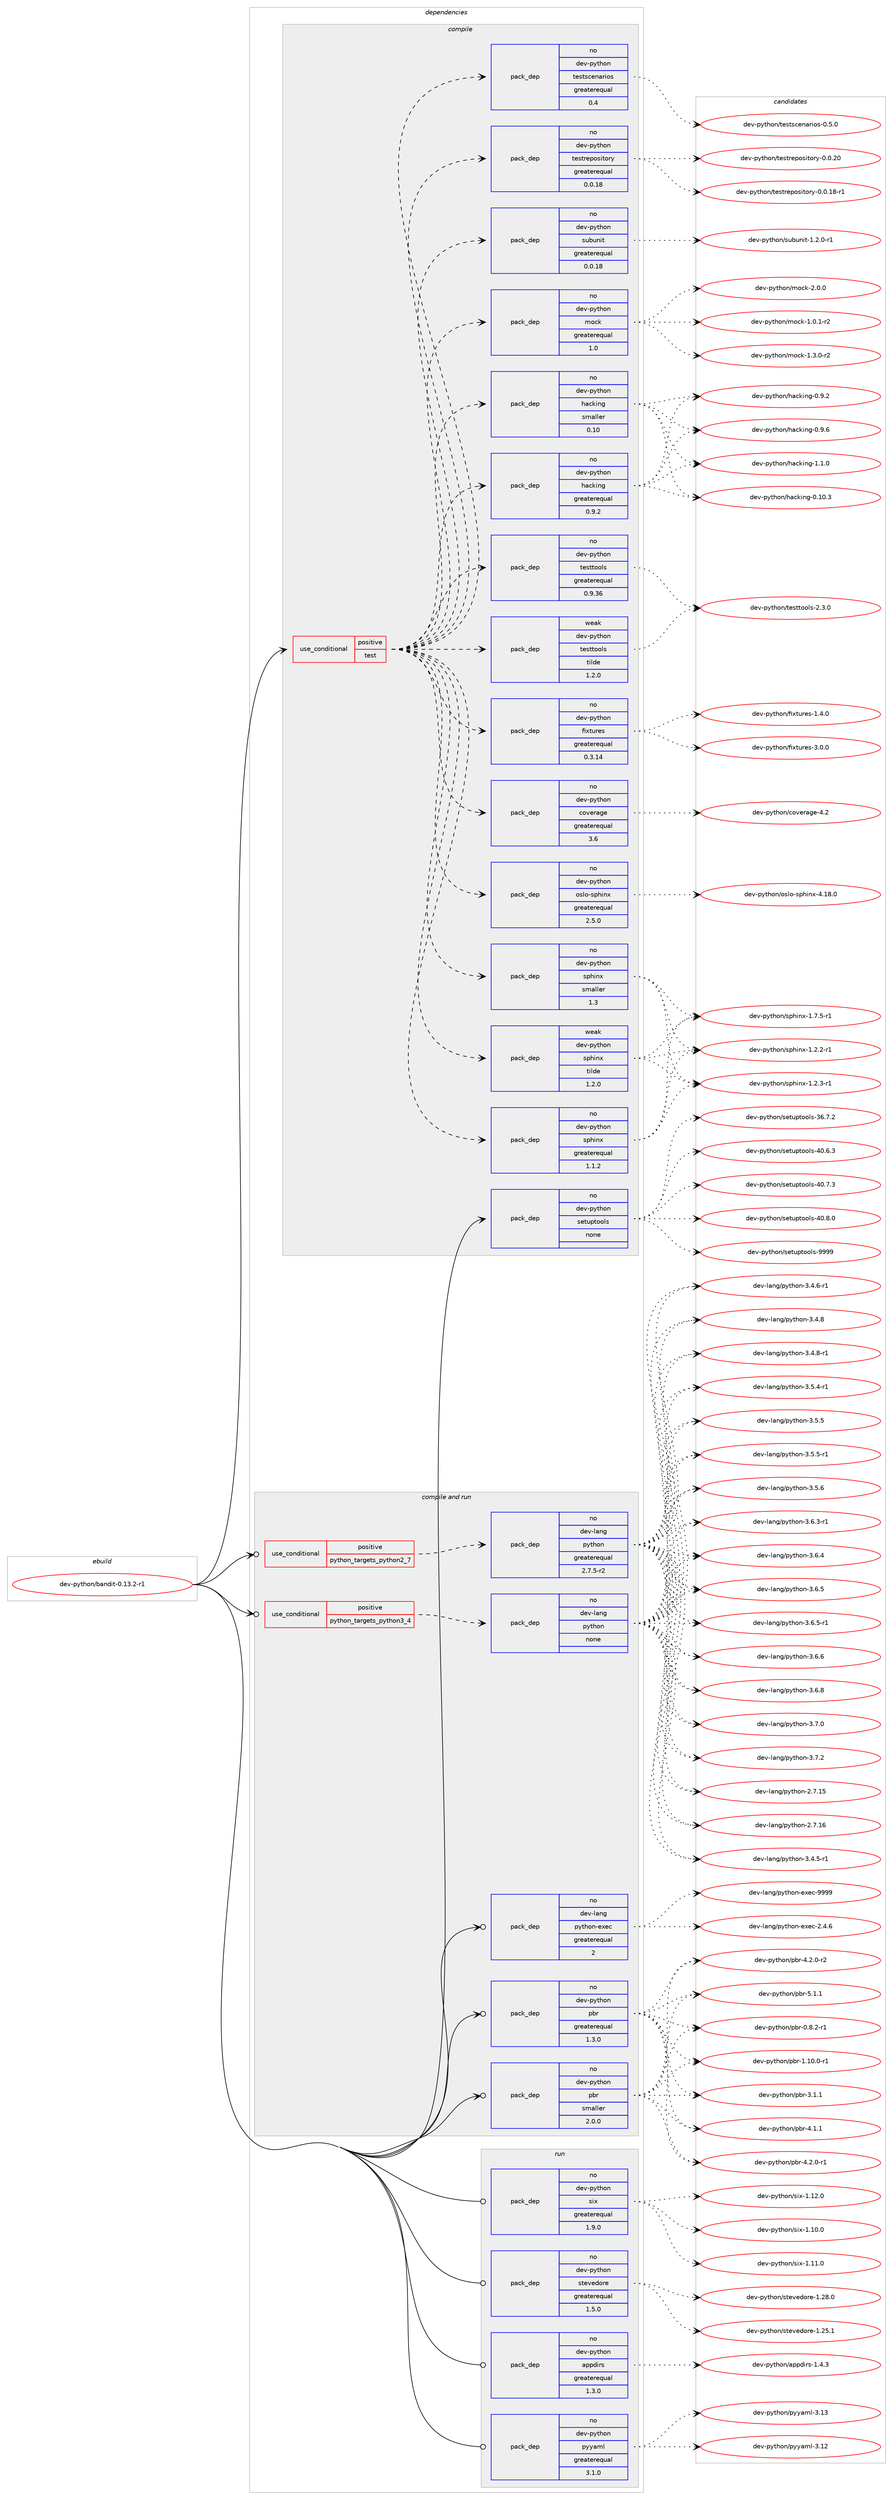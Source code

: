 digraph prolog {

# *************
# Graph options
# *************

newrank=true;
concentrate=true;
compound=true;
graph [rankdir=LR,fontname=Helvetica,fontsize=10,ranksep=1.5];#, ranksep=2.5, nodesep=0.2];
edge  [arrowhead=vee];
node  [fontname=Helvetica,fontsize=10];

# **********
# The ebuild
# **********

subgraph cluster_leftcol {
color=gray;
rank=same;
label=<<i>ebuild</i>>;
id [label="dev-python/bandit-0.13.2-r1", color=red, width=4, href="../dev-python/bandit-0.13.2-r1.svg"];
}

# ****************
# The dependencies
# ****************

subgraph cluster_midcol {
color=gray;
label=<<i>dependencies</i>>;
subgraph cluster_compile {
fillcolor="#eeeeee";
style=filled;
label=<<i>compile</i>>;
subgraph cond371463 {
dependency1400402 [label=<<TABLE BORDER="0" CELLBORDER="1" CELLSPACING="0" CELLPADDING="4"><TR><TD ROWSPAN="3" CELLPADDING="10">use_conditional</TD></TR><TR><TD>positive</TD></TR><TR><TD>test</TD></TR></TABLE>>, shape=none, color=red];
subgraph pack1005712 {
dependency1400403 [label=<<TABLE BORDER="0" CELLBORDER="1" CELLSPACING="0" CELLPADDING="4" WIDTH="220"><TR><TD ROWSPAN="6" CELLPADDING="30">pack_dep</TD></TR><TR><TD WIDTH="110">no</TD></TR><TR><TD>dev-python</TD></TR><TR><TD>coverage</TD></TR><TR><TD>greaterequal</TD></TR><TR><TD>3.6</TD></TR></TABLE>>, shape=none, color=blue];
}
dependency1400402:e -> dependency1400403:w [weight=20,style="dashed",arrowhead="vee"];
subgraph pack1005713 {
dependency1400404 [label=<<TABLE BORDER="0" CELLBORDER="1" CELLSPACING="0" CELLPADDING="4" WIDTH="220"><TR><TD ROWSPAN="6" CELLPADDING="30">pack_dep</TD></TR><TR><TD WIDTH="110">no</TD></TR><TR><TD>dev-python</TD></TR><TR><TD>fixtures</TD></TR><TR><TD>greaterequal</TD></TR><TR><TD>0.3.14</TD></TR></TABLE>>, shape=none, color=blue];
}
dependency1400402:e -> dependency1400404:w [weight=20,style="dashed",arrowhead="vee"];
subgraph pack1005714 {
dependency1400405 [label=<<TABLE BORDER="0" CELLBORDER="1" CELLSPACING="0" CELLPADDING="4" WIDTH="220"><TR><TD ROWSPAN="6" CELLPADDING="30">pack_dep</TD></TR><TR><TD WIDTH="110">no</TD></TR><TR><TD>dev-python</TD></TR><TR><TD>hacking</TD></TR><TR><TD>greaterequal</TD></TR><TR><TD>0.9.2</TD></TR></TABLE>>, shape=none, color=blue];
}
dependency1400402:e -> dependency1400405:w [weight=20,style="dashed",arrowhead="vee"];
subgraph pack1005715 {
dependency1400406 [label=<<TABLE BORDER="0" CELLBORDER="1" CELLSPACING="0" CELLPADDING="4" WIDTH="220"><TR><TD ROWSPAN="6" CELLPADDING="30">pack_dep</TD></TR><TR><TD WIDTH="110">no</TD></TR><TR><TD>dev-python</TD></TR><TR><TD>hacking</TD></TR><TR><TD>smaller</TD></TR><TR><TD>0.10</TD></TR></TABLE>>, shape=none, color=blue];
}
dependency1400402:e -> dependency1400406:w [weight=20,style="dashed",arrowhead="vee"];
subgraph pack1005716 {
dependency1400407 [label=<<TABLE BORDER="0" CELLBORDER="1" CELLSPACING="0" CELLPADDING="4" WIDTH="220"><TR><TD ROWSPAN="6" CELLPADDING="30">pack_dep</TD></TR><TR><TD WIDTH="110">no</TD></TR><TR><TD>dev-python</TD></TR><TR><TD>mock</TD></TR><TR><TD>greaterequal</TD></TR><TR><TD>1.0</TD></TR></TABLE>>, shape=none, color=blue];
}
dependency1400402:e -> dependency1400407:w [weight=20,style="dashed",arrowhead="vee"];
subgraph pack1005717 {
dependency1400408 [label=<<TABLE BORDER="0" CELLBORDER="1" CELLSPACING="0" CELLPADDING="4" WIDTH="220"><TR><TD ROWSPAN="6" CELLPADDING="30">pack_dep</TD></TR><TR><TD WIDTH="110">no</TD></TR><TR><TD>dev-python</TD></TR><TR><TD>subunit</TD></TR><TR><TD>greaterequal</TD></TR><TR><TD>0.0.18</TD></TR></TABLE>>, shape=none, color=blue];
}
dependency1400402:e -> dependency1400408:w [weight=20,style="dashed",arrowhead="vee"];
subgraph pack1005718 {
dependency1400409 [label=<<TABLE BORDER="0" CELLBORDER="1" CELLSPACING="0" CELLPADDING="4" WIDTH="220"><TR><TD ROWSPAN="6" CELLPADDING="30">pack_dep</TD></TR><TR><TD WIDTH="110">no</TD></TR><TR><TD>dev-python</TD></TR><TR><TD>testrepository</TD></TR><TR><TD>greaterequal</TD></TR><TR><TD>0.0.18</TD></TR></TABLE>>, shape=none, color=blue];
}
dependency1400402:e -> dependency1400409:w [weight=20,style="dashed",arrowhead="vee"];
subgraph pack1005719 {
dependency1400410 [label=<<TABLE BORDER="0" CELLBORDER="1" CELLSPACING="0" CELLPADDING="4" WIDTH="220"><TR><TD ROWSPAN="6" CELLPADDING="30">pack_dep</TD></TR><TR><TD WIDTH="110">no</TD></TR><TR><TD>dev-python</TD></TR><TR><TD>testscenarios</TD></TR><TR><TD>greaterequal</TD></TR><TR><TD>0.4</TD></TR></TABLE>>, shape=none, color=blue];
}
dependency1400402:e -> dependency1400410:w [weight=20,style="dashed",arrowhead="vee"];
subgraph pack1005720 {
dependency1400411 [label=<<TABLE BORDER="0" CELLBORDER="1" CELLSPACING="0" CELLPADDING="4" WIDTH="220"><TR><TD ROWSPAN="6" CELLPADDING="30">pack_dep</TD></TR><TR><TD WIDTH="110">no</TD></TR><TR><TD>dev-python</TD></TR><TR><TD>testtools</TD></TR><TR><TD>greaterequal</TD></TR><TR><TD>0.9.36</TD></TR></TABLE>>, shape=none, color=blue];
}
dependency1400402:e -> dependency1400411:w [weight=20,style="dashed",arrowhead="vee"];
subgraph pack1005721 {
dependency1400412 [label=<<TABLE BORDER="0" CELLBORDER="1" CELLSPACING="0" CELLPADDING="4" WIDTH="220"><TR><TD ROWSPAN="6" CELLPADDING="30">pack_dep</TD></TR><TR><TD WIDTH="110">weak</TD></TR><TR><TD>dev-python</TD></TR><TR><TD>testtools</TD></TR><TR><TD>tilde</TD></TR><TR><TD>1.2.0</TD></TR></TABLE>>, shape=none, color=blue];
}
dependency1400402:e -> dependency1400412:w [weight=20,style="dashed",arrowhead="vee"];
subgraph pack1005722 {
dependency1400413 [label=<<TABLE BORDER="0" CELLBORDER="1" CELLSPACING="0" CELLPADDING="4" WIDTH="220"><TR><TD ROWSPAN="6" CELLPADDING="30">pack_dep</TD></TR><TR><TD WIDTH="110">no</TD></TR><TR><TD>dev-python</TD></TR><TR><TD>sphinx</TD></TR><TR><TD>greaterequal</TD></TR><TR><TD>1.1.2</TD></TR></TABLE>>, shape=none, color=blue];
}
dependency1400402:e -> dependency1400413:w [weight=20,style="dashed",arrowhead="vee"];
subgraph pack1005723 {
dependency1400414 [label=<<TABLE BORDER="0" CELLBORDER="1" CELLSPACING="0" CELLPADDING="4" WIDTH="220"><TR><TD ROWSPAN="6" CELLPADDING="30">pack_dep</TD></TR><TR><TD WIDTH="110">weak</TD></TR><TR><TD>dev-python</TD></TR><TR><TD>sphinx</TD></TR><TR><TD>tilde</TD></TR><TR><TD>1.2.0</TD></TR></TABLE>>, shape=none, color=blue];
}
dependency1400402:e -> dependency1400414:w [weight=20,style="dashed",arrowhead="vee"];
subgraph pack1005724 {
dependency1400415 [label=<<TABLE BORDER="0" CELLBORDER="1" CELLSPACING="0" CELLPADDING="4" WIDTH="220"><TR><TD ROWSPAN="6" CELLPADDING="30">pack_dep</TD></TR><TR><TD WIDTH="110">no</TD></TR><TR><TD>dev-python</TD></TR><TR><TD>sphinx</TD></TR><TR><TD>smaller</TD></TR><TR><TD>1.3</TD></TR></TABLE>>, shape=none, color=blue];
}
dependency1400402:e -> dependency1400415:w [weight=20,style="dashed",arrowhead="vee"];
subgraph pack1005725 {
dependency1400416 [label=<<TABLE BORDER="0" CELLBORDER="1" CELLSPACING="0" CELLPADDING="4" WIDTH="220"><TR><TD ROWSPAN="6" CELLPADDING="30">pack_dep</TD></TR><TR><TD WIDTH="110">no</TD></TR><TR><TD>dev-python</TD></TR><TR><TD>oslo-sphinx</TD></TR><TR><TD>greaterequal</TD></TR><TR><TD>2.5.0</TD></TR></TABLE>>, shape=none, color=blue];
}
dependency1400402:e -> dependency1400416:w [weight=20,style="dashed",arrowhead="vee"];
}
id:e -> dependency1400402:w [weight=20,style="solid",arrowhead="vee"];
subgraph pack1005726 {
dependency1400417 [label=<<TABLE BORDER="0" CELLBORDER="1" CELLSPACING="0" CELLPADDING="4" WIDTH="220"><TR><TD ROWSPAN="6" CELLPADDING="30">pack_dep</TD></TR><TR><TD WIDTH="110">no</TD></TR><TR><TD>dev-python</TD></TR><TR><TD>setuptools</TD></TR><TR><TD>none</TD></TR><TR><TD></TD></TR></TABLE>>, shape=none, color=blue];
}
id:e -> dependency1400417:w [weight=20,style="solid",arrowhead="vee"];
}
subgraph cluster_compileandrun {
fillcolor="#eeeeee";
style=filled;
label=<<i>compile and run</i>>;
subgraph cond371464 {
dependency1400418 [label=<<TABLE BORDER="0" CELLBORDER="1" CELLSPACING="0" CELLPADDING="4"><TR><TD ROWSPAN="3" CELLPADDING="10">use_conditional</TD></TR><TR><TD>positive</TD></TR><TR><TD>python_targets_python2_7</TD></TR></TABLE>>, shape=none, color=red];
subgraph pack1005727 {
dependency1400419 [label=<<TABLE BORDER="0" CELLBORDER="1" CELLSPACING="0" CELLPADDING="4" WIDTH="220"><TR><TD ROWSPAN="6" CELLPADDING="30">pack_dep</TD></TR><TR><TD WIDTH="110">no</TD></TR><TR><TD>dev-lang</TD></TR><TR><TD>python</TD></TR><TR><TD>greaterequal</TD></TR><TR><TD>2.7.5-r2</TD></TR></TABLE>>, shape=none, color=blue];
}
dependency1400418:e -> dependency1400419:w [weight=20,style="dashed",arrowhead="vee"];
}
id:e -> dependency1400418:w [weight=20,style="solid",arrowhead="odotvee"];
subgraph cond371465 {
dependency1400420 [label=<<TABLE BORDER="0" CELLBORDER="1" CELLSPACING="0" CELLPADDING="4"><TR><TD ROWSPAN="3" CELLPADDING="10">use_conditional</TD></TR><TR><TD>positive</TD></TR><TR><TD>python_targets_python3_4</TD></TR></TABLE>>, shape=none, color=red];
subgraph pack1005728 {
dependency1400421 [label=<<TABLE BORDER="0" CELLBORDER="1" CELLSPACING="0" CELLPADDING="4" WIDTH="220"><TR><TD ROWSPAN="6" CELLPADDING="30">pack_dep</TD></TR><TR><TD WIDTH="110">no</TD></TR><TR><TD>dev-lang</TD></TR><TR><TD>python</TD></TR><TR><TD>none</TD></TR><TR><TD></TD></TR></TABLE>>, shape=none, color=blue];
}
dependency1400420:e -> dependency1400421:w [weight=20,style="dashed",arrowhead="vee"];
}
id:e -> dependency1400420:w [weight=20,style="solid",arrowhead="odotvee"];
subgraph pack1005729 {
dependency1400422 [label=<<TABLE BORDER="0" CELLBORDER="1" CELLSPACING="0" CELLPADDING="4" WIDTH="220"><TR><TD ROWSPAN="6" CELLPADDING="30">pack_dep</TD></TR><TR><TD WIDTH="110">no</TD></TR><TR><TD>dev-lang</TD></TR><TR><TD>python-exec</TD></TR><TR><TD>greaterequal</TD></TR><TR><TD>2</TD></TR></TABLE>>, shape=none, color=blue];
}
id:e -> dependency1400422:w [weight=20,style="solid",arrowhead="odotvee"];
subgraph pack1005730 {
dependency1400423 [label=<<TABLE BORDER="0" CELLBORDER="1" CELLSPACING="0" CELLPADDING="4" WIDTH="220"><TR><TD ROWSPAN="6" CELLPADDING="30">pack_dep</TD></TR><TR><TD WIDTH="110">no</TD></TR><TR><TD>dev-python</TD></TR><TR><TD>pbr</TD></TR><TR><TD>greaterequal</TD></TR><TR><TD>1.3.0</TD></TR></TABLE>>, shape=none, color=blue];
}
id:e -> dependency1400423:w [weight=20,style="solid",arrowhead="odotvee"];
subgraph pack1005731 {
dependency1400424 [label=<<TABLE BORDER="0" CELLBORDER="1" CELLSPACING="0" CELLPADDING="4" WIDTH="220"><TR><TD ROWSPAN="6" CELLPADDING="30">pack_dep</TD></TR><TR><TD WIDTH="110">no</TD></TR><TR><TD>dev-python</TD></TR><TR><TD>pbr</TD></TR><TR><TD>smaller</TD></TR><TR><TD>2.0.0</TD></TR></TABLE>>, shape=none, color=blue];
}
id:e -> dependency1400424:w [weight=20,style="solid",arrowhead="odotvee"];
}
subgraph cluster_run {
fillcolor="#eeeeee";
style=filled;
label=<<i>run</i>>;
subgraph pack1005732 {
dependency1400425 [label=<<TABLE BORDER="0" CELLBORDER="1" CELLSPACING="0" CELLPADDING="4" WIDTH="220"><TR><TD ROWSPAN="6" CELLPADDING="30">pack_dep</TD></TR><TR><TD WIDTH="110">no</TD></TR><TR><TD>dev-python</TD></TR><TR><TD>appdirs</TD></TR><TR><TD>greaterequal</TD></TR><TR><TD>1.3.0</TD></TR></TABLE>>, shape=none, color=blue];
}
id:e -> dependency1400425:w [weight=20,style="solid",arrowhead="odot"];
subgraph pack1005733 {
dependency1400426 [label=<<TABLE BORDER="0" CELLBORDER="1" CELLSPACING="0" CELLPADDING="4" WIDTH="220"><TR><TD ROWSPAN="6" CELLPADDING="30">pack_dep</TD></TR><TR><TD WIDTH="110">no</TD></TR><TR><TD>dev-python</TD></TR><TR><TD>pyyaml</TD></TR><TR><TD>greaterequal</TD></TR><TR><TD>3.1.0</TD></TR></TABLE>>, shape=none, color=blue];
}
id:e -> dependency1400426:w [weight=20,style="solid",arrowhead="odot"];
subgraph pack1005734 {
dependency1400427 [label=<<TABLE BORDER="0" CELLBORDER="1" CELLSPACING="0" CELLPADDING="4" WIDTH="220"><TR><TD ROWSPAN="6" CELLPADDING="30">pack_dep</TD></TR><TR><TD WIDTH="110">no</TD></TR><TR><TD>dev-python</TD></TR><TR><TD>six</TD></TR><TR><TD>greaterequal</TD></TR><TR><TD>1.9.0</TD></TR></TABLE>>, shape=none, color=blue];
}
id:e -> dependency1400427:w [weight=20,style="solid",arrowhead="odot"];
subgraph pack1005735 {
dependency1400428 [label=<<TABLE BORDER="0" CELLBORDER="1" CELLSPACING="0" CELLPADDING="4" WIDTH="220"><TR><TD ROWSPAN="6" CELLPADDING="30">pack_dep</TD></TR><TR><TD WIDTH="110">no</TD></TR><TR><TD>dev-python</TD></TR><TR><TD>stevedore</TD></TR><TR><TD>greaterequal</TD></TR><TR><TD>1.5.0</TD></TR></TABLE>>, shape=none, color=blue];
}
id:e -> dependency1400428:w [weight=20,style="solid",arrowhead="odot"];
}
}

# **************
# The candidates
# **************

subgraph cluster_choices {
rank=same;
color=gray;
label=<<i>candidates</i>>;

subgraph choice1005712 {
color=black;
nodesep=1;
choice1001011184511212111610411111047991111181011149710310145524650 [label="dev-python/coverage-4.2", color=red, width=4,href="../dev-python/coverage-4.2.svg"];
dependency1400403:e -> choice1001011184511212111610411111047991111181011149710310145524650:w [style=dotted,weight="100"];
}
subgraph choice1005713 {
color=black;
nodesep=1;
choice1001011184511212111610411111047102105120116117114101115454946524648 [label="dev-python/fixtures-1.4.0", color=red, width=4,href="../dev-python/fixtures-1.4.0.svg"];
choice1001011184511212111610411111047102105120116117114101115455146484648 [label="dev-python/fixtures-3.0.0", color=red, width=4,href="../dev-python/fixtures-3.0.0.svg"];
dependency1400404:e -> choice1001011184511212111610411111047102105120116117114101115454946524648:w [style=dotted,weight="100"];
dependency1400404:e -> choice1001011184511212111610411111047102105120116117114101115455146484648:w [style=dotted,weight="100"];
}
subgraph choice1005714 {
color=black;
nodesep=1;
choice1001011184511212111610411111047104979910710511010345484649484651 [label="dev-python/hacking-0.10.3", color=red, width=4,href="../dev-python/hacking-0.10.3.svg"];
choice10010111845112121116104111110471049799107105110103454846574650 [label="dev-python/hacking-0.9.2", color=red, width=4,href="../dev-python/hacking-0.9.2.svg"];
choice10010111845112121116104111110471049799107105110103454846574654 [label="dev-python/hacking-0.9.6", color=red, width=4,href="../dev-python/hacking-0.9.6.svg"];
choice10010111845112121116104111110471049799107105110103454946494648 [label="dev-python/hacking-1.1.0", color=red, width=4,href="../dev-python/hacking-1.1.0.svg"];
dependency1400405:e -> choice1001011184511212111610411111047104979910710511010345484649484651:w [style=dotted,weight="100"];
dependency1400405:e -> choice10010111845112121116104111110471049799107105110103454846574650:w [style=dotted,weight="100"];
dependency1400405:e -> choice10010111845112121116104111110471049799107105110103454846574654:w [style=dotted,weight="100"];
dependency1400405:e -> choice10010111845112121116104111110471049799107105110103454946494648:w [style=dotted,weight="100"];
}
subgraph choice1005715 {
color=black;
nodesep=1;
choice1001011184511212111610411111047104979910710511010345484649484651 [label="dev-python/hacking-0.10.3", color=red, width=4,href="../dev-python/hacking-0.10.3.svg"];
choice10010111845112121116104111110471049799107105110103454846574650 [label="dev-python/hacking-0.9.2", color=red, width=4,href="../dev-python/hacking-0.9.2.svg"];
choice10010111845112121116104111110471049799107105110103454846574654 [label="dev-python/hacking-0.9.6", color=red, width=4,href="../dev-python/hacking-0.9.6.svg"];
choice10010111845112121116104111110471049799107105110103454946494648 [label="dev-python/hacking-1.1.0", color=red, width=4,href="../dev-python/hacking-1.1.0.svg"];
dependency1400406:e -> choice1001011184511212111610411111047104979910710511010345484649484651:w [style=dotted,weight="100"];
dependency1400406:e -> choice10010111845112121116104111110471049799107105110103454846574650:w [style=dotted,weight="100"];
dependency1400406:e -> choice10010111845112121116104111110471049799107105110103454846574654:w [style=dotted,weight="100"];
dependency1400406:e -> choice10010111845112121116104111110471049799107105110103454946494648:w [style=dotted,weight="100"];
}
subgraph choice1005716 {
color=black;
nodesep=1;
choice1001011184511212111610411111047109111991074549464846494511450 [label="dev-python/mock-1.0.1-r2", color=red, width=4,href="../dev-python/mock-1.0.1-r2.svg"];
choice1001011184511212111610411111047109111991074549465146484511450 [label="dev-python/mock-1.3.0-r2", color=red, width=4,href="../dev-python/mock-1.3.0-r2.svg"];
choice100101118451121211161041111104710911199107455046484648 [label="dev-python/mock-2.0.0", color=red, width=4,href="../dev-python/mock-2.0.0.svg"];
dependency1400407:e -> choice1001011184511212111610411111047109111991074549464846494511450:w [style=dotted,weight="100"];
dependency1400407:e -> choice1001011184511212111610411111047109111991074549465146484511450:w [style=dotted,weight="100"];
dependency1400407:e -> choice100101118451121211161041111104710911199107455046484648:w [style=dotted,weight="100"];
}
subgraph choice1005717 {
color=black;
nodesep=1;
choice1001011184511212111610411111047115117981171101051164549465046484511449 [label="dev-python/subunit-1.2.0-r1", color=red, width=4,href="../dev-python/subunit-1.2.0-r1.svg"];
dependency1400408:e -> choice1001011184511212111610411111047115117981171101051164549465046484511449:w [style=dotted,weight="100"];
}
subgraph choice1005718 {
color=black;
nodesep=1;
choice1001011184511212111610411111047116101115116114101112111115105116111114121454846484649564511449 [label="dev-python/testrepository-0.0.18-r1", color=red, width=4,href="../dev-python/testrepository-0.0.18-r1.svg"];
choice100101118451121211161041111104711610111511611410111211111510511611111412145484648465048 [label="dev-python/testrepository-0.0.20", color=red, width=4,href="../dev-python/testrepository-0.0.20.svg"];
dependency1400409:e -> choice1001011184511212111610411111047116101115116114101112111115105116111114121454846484649564511449:w [style=dotted,weight="100"];
dependency1400409:e -> choice100101118451121211161041111104711610111511611410111211111510511611111412145484648465048:w [style=dotted,weight="100"];
}
subgraph choice1005719 {
color=black;
nodesep=1;
choice10010111845112121116104111110471161011151161159910111097114105111115454846534648 [label="dev-python/testscenarios-0.5.0", color=red, width=4,href="../dev-python/testscenarios-0.5.0.svg"];
dependency1400410:e -> choice10010111845112121116104111110471161011151161159910111097114105111115454846534648:w [style=dotted,weight="100"];
}
subgraph choice1005720 {
color=black;
nodesep=1;
choice1001011184511212111610411111047116101115116116111111108115455046514648 [label="dev-python/testtools-2.3.0", color=red, width=4,href="../dev-python/testtools-2.3.0.svg"];
dependency1400411:e -> choice1001011184511212111610411111047116101115116116111111108115455046514648:w [style=dotted,weight="100"];
}
subgraph choice1005721 {
color=black;
nodesep=1;
choice1001011184511212111610411111047116101115116116111111108115455046514648 [label="dev-python/testtools-2.3.0", color=red, width=4,href="../dev-python/testtools-2.3.0.svg"];
dependency1400412:e -> choice1001011184511212111610411111047116101115116116111111108115455046514648:w [style=dotted,weight="100"];
}
subgraph choice1005722 {
color=black;
nodesep=1;
choice10010111845112121116104111110471151121041051101204549465046504511449 [label="dev-python/sphinx-1.2.2-r1", color=red, width=4,href="../dev-python/sphinx-1.2.2-r1.svg"];
choice10010111845112121116104111110471151121041051101204549465046514511449 [label="dev-python/sphinx-1.2.3-r1", color=red, width=4,href="../dev-python/sphinx-1.2.3-r1.svg"];
choice10010111845112121116104111110471151121041051101204549465546534511449 [label="dev-python/sphinx-1.7.5-r1", color=red, width=4,href="../dev-python/sphinx-1.7.5-r1.svg"];
dependency1400413:e -> choice10010111845112121116104111110471151121041051101204549465046504511449:w [style=dotted,weight="100"];
dependency1400413:e -> choice10010111845112121116104111110471151121041051101204549465046514511449:w [style=dotted,weight="100"];
dependency1400413:e -> choice10010111845112121116104111110471151121041051101204549465546534511449:w [style=dotted,weight="100"];
}
subgraph choice1005723 {
color=black;
nodesep=1;
choice10010111845112121116104111110471151121041051101204549465046504511449 [label="dev-python/sphinx-1.2.2-r1", color=red, width=4,href="../dev-python/sphinx-1.2.2-r1.svg"];
choice10010111845112121116104111110471151121041051101204549465046514511449 [label="dev-python/sphinx-1.2.3-r1", color=red, width=4,href="../dev-python/sphinx-1.2.3-r1.svg"];
choice10010111845112121116104111110471151121041051101204549465546534511449 [label="dev-python/sphinx-1.7.5-r1", color=red, width=4,href="../dev-python/sphinx-1.7.5-r1.svg"];
dependency1400414:e -> choice10010111845112121116104111110471151121041051101204549465046504511449:w [style=dotted,weight="100"];
dependency1400414:e -> choice10010111845112121116104111110471151121041051101204549465046514511449:w [style=dotted,weight="100"];
dependency1400414:e -> choice10010111845112121116104111110471151121041051101204549465546534511449:w [style=dotted,weight="100"];
}
subgraph choice1005724 {
color=black;
nodesep=1;
choice10010111845112121116104111110471151121041051101204549465046504511449 [label="dev-python/sphinx-1.2.2-r1", color=red, width=4,href="../dev-python/sphinx-1.2.2-r1.svg"];
choice10010111845112121116104111110471151121041051101204549465046514511449 [label="dev-python/sphinx-1.2.3-r1", color=red, width=4,href="../dev-python/sphinx-1.2.3-r1.svg"];
choice10010111845112121116104111110471151121041051101204549465546534511449 [label="dev-python/sphinx-1.7.5-r1", color=red, width=4,href="../dev-python/sphinx-1.7.5-r1.svg"];
dependency1400415:e -> choice10010111845112121116104111110471151121041051101204549465046504511449:w [style=dotted,weight="100"];
dependency1400415:e -> choice10010111845112121116104111110471151121041051101204549465046514511449:w [style=dotted,weight="100"];
dependency1400415:e -> choice10010111845112121116104111110471151121041051101204549465546534511449:w [style=dotted,weight="100"];
}
subgraph choice1005725 {
color=black;
nodesep=1;
choice10010111845112121116104111110471111151081114511511210410511012045524649564648 [label="dev-python/oslo-sphinx-4.18.0", color=red, width=4,href="../dev-python/oslo-sphinx-4.18.0.svg"];
dependency1400416:e -> choice10010111845112121116104111110471111151081114511511210410511012045524649564648:w [style=dotted,weight="100"];
}
subgraph choice1005726 {
color=black;
nodesep=1;
choice100101118451121211161041111104711510111611711211611111110811545515446554650 [label="dev-python/setuptools-36.7.2", color=red, width=4,href="../dev-python/setuptools-36.7.2.svg"];
choice100101118451121211161041111104711510111611711211611111110811545524846544651 [label="dev-python/setuptools-40.6.3", color=red, width=4,href="../dev-python/setuptools-40.6.3.svg"];
choice100101118451121211161041111104711510111611711211611111110811545524846554651 [label="dev-python/setuptools-40.7.3", color=red, width=4,href="../dev-python/setuptools-40.7.3.svg"];
choice100101118451121211161041111104711510111611711211611111110811545524846564648 [label="dev-python/setuptools-40.8.0", color=red, width=4,href="../dev-python/setuptools-40.8.0.svg"];
choice10010111845112121116104111110471151011161171121161111111081154557575757 [label="dev-python/setuptools-9999", color=red, width=4,href="../dev-python/setuptools-9999.svg"];
dependency1400417:e -> choice100101118451121211161041111104711510111611711211611111110811545515446554650:w [style=dotted,weight="100"];
dependency1400417:e -> choice100101118451121211161041111104711510111611711211611111110811545524846544651:w [style=dotted,weight="100"];
dependency1400417:e -> choice100101118451121211161041111104711510111611711211611111110811545524846554651:w [style=dotted,weight="100"];
dependency1400417:e -> choice100101118451121211161041111104711510111611711211611111110811545524846564648:w [style=dotted,weight="100"];
dependency1400417:e -> choice10010111845112121116104111110471151011161171121161111111081154557575757:w [style=dotted,weight="100"];
}
subgraph choice1005727 {
color=black;
nodesep=1;
choice10010111845108971101034711212111610411111045504655464953 [label="dev-lang/python-2.7.15", color=red, width=4,href="../dev-lang/python-2.7.15.svg"];
choice10010111845108971101034711212111610411111045504655464954 [label="dev-lang/python-2.7.16", color=red, width=4,href="../dev-lang/python-2.7.16.svg"];
choice1001011184510897110103471121211161041111104551465246534511449 [label="dev-lang/python-3.4.5-r1", color=red, width=4,href="../dev-lang/python-3.4.5-r1.svg"];
choice1001011184510897110103471121211161041111104551465246544511449 [label="dev-lang/python-3.4.6-r1", color=red, width=4,href="../dev-lang/python-3.4.6-r1.svg"];
choice100101118451089711010347112121116104111110455146524656 [label="dev-lang/python-3.4.8", color=red, width=4,href="../dev-lang/python-3.4.8.svg"];
choice1001011184510897110103471121211161041111104551465246564511449 [label="dev-lang/python-3.4.8-r1", color=red, width=4,href="../dev-lang/python-3.4.8-r1.svg"];
choice1001011184510897110103471121211161041111104551465346524511449 [label="dev-lang/python-3.5.4-r1", color=red, width=4,href="../dev-lang/python-3.5.4-r1.svg"];
choice100101118451089711010347112121116104111110455146534653 [label="dev-lang/python-3.5.5", color=red, width=4,href="../dev-lang/python-3.5.5.svg"];
choice1001011184510897110103471121211161041111104551465346534511449 [label="dev-lang/python-3.5.5-r1", color=red, width=4,href="../dev-lang/python-3.5.5-r1.svg"];
choice100101118451089711010347112121116104111110455146534654 [label="dev-lang/python-3.5.6", color=red, width=4,href="../dev-lang/python-3.5.6.svg"];
choice1001011184510897110103471121211161041111104551465446514511449 [label="dev-lang/python-3.6.3-r1", color=red, width=4,href="../dev-lang/python-3.6.3-r1.svg"];
choice100101118451089711010347112121116104111110455146544652 [label="dev-lang/python-3.6.4", color=red, width=4,href="../dev-lang/python-3.6.4.svg"];
choice100101118451089711010347112121116104111110455146544653 [label="dev-lang/python-3.6.5", color=red, width=4,href="../dev-lang/python-3.6.5.svg"];
choice1001011184510897110103471121211161041111104551465446534511449 [label="dev-lang/python-3.6.5-r1", color=red, width=4,href="../dev-lang/python-3.6.5-r1.svg"];
choice100101118451089711010347112121116104111110455146544654 [label="dev-lang/python-3.6.6", color=red, width=4,href="../dev-lang/python-3.6.6.svg"];
choice100101118451089711010347112121116104111110455146544656 [label="dev-lang/python-3.6.8", color=red, width=4,href="../dev-lang/python-3.6.8.svg"];
choice100101118451089711010347112121116104111110455146554648 [label="dev-lang/python-3.7.0", color=red, width=4,href="../dev-lang/python-3.7.0.svg"];
choice100101118451089711010347112121116104111110455146554650 [label="dev-lang/python-3.7.2", color=red, width=4,href="../dev-lang/python-3.7.2.svg"];
dependency1400419:e -> choice10010111845108971101034711212111610411111045504655464953:w [style=dotted,weight="100"];
dependency1400419:e -> choice10010111845108971101034711212111610411111045504655464954:w [style=dotted,weight="100"];
dependency1400419:e -> choice1001011184510897110103471121211161041111104551465246534511449:w [style=dotted,weight="100"];
dependency1400419:e -> choice1001011184510897110103471121211161041111104551465246544511449:w [style=dotted,weight="100"];
dependency1400419:e -> choice100101118451089711010347112121116104111110455146524656:w [style=dotted,weight="100"];
dependency1400419:e -> choice1001011184510897110103471121211161041111104551465246564511449:w [style=dotted,weight="100"];
dependency1400419:e -> choice1001011184510897110103471121211161041111104551465346524511449:w [style=dotted,weight="100"];
dependency1400419:e -> choice100101118451089711010347112121116104111110455146534653:w [style=dotted,weight="100"];
dependency1400419:e -> choice1001011184510897110103471121211161041111104551465346534511449:w [style=dotted,weight="100"];
dependency1400419:e -> choice100101118451089711010347112121116104111110455146534654:w [style=dotted,weight="100"];
dependency1400419:e -> choice1001011184510897110103471121211161041111104551465446514511449:w [style=dotted,weight="100"];
dependency1400419:e -> choice100101118451089711010347112121116104111110455146544652:w [style=dotted,weight="100"];
dependency1400419:e -> choice100101118451089711010347112121116104111110455146544653:w [style=dotted,weight="100"];
dependency1400419:e -> choice1001011184510897110103471121211161041111104551465446534511449:w [style=dotted,weight="100"];
dependency1400419:e -> choice100101118451089711010347112121116104111110455146544654:w [style=dotted,weight="100"];
dependency1400419:e -> choice100101118451089711010347112121116104111110455146544656:w [style=dotted,weight="100"];
dependency1400419:e -> choice100101118451089711010347112121116104111110455146554648:w [style=dotted,weight="100"];
dependency1400419:e -> choice100101118451089711010347112121116104111110455146554650:w [style=dotted,weight="100"];
}
subgraph choice1005728 {
color=black;
nodesep=1;
choice10010111845108971101034711212111610411111045504655464953 [label="dev-lang/python-2.7.15", color=red, width=4,href="../dev-lang/python-2.7.15.svg"];
choice10010111845108971101034711212111610411111045504655464954 [label="dev-lang/python-2.7.16", color=red, width=4,href="../dev-lang/python-2.7.16.svg"];
choice1001011184510897110103471121211161041111104551465246534511449 [label="dev-lang/python-3.4.5-r1", color=red, width=4,href="../dev-lang/python-3.4.5-r1.svg"];
choice1001011184510897110103471121211161041111104551465246544511449 [label="dev-lang/python-3.4.6-r1", color=red, width=4,href="../dev-lang/python-3.4.6-r1.svg"];
choice100101118451089711010347112121116104111110455146524656 [label="dev-lang/python-3.4.8", color=red, width=4,href="../dev-lang/python-3.4.8.svg"];
choice1001011184510897110103471121211161041111104551465246564511449 [label="dev-lang/python-3.4.8-r1", color=red, width=4,href="../dev-lang/python-3.4.8-r1.svg"];
choice1001011184510897110103471121211161041111104551465346524511449 [label="dev-lang/python-3.5.4-r1", color=red, width=4,href="../dev-lang/python-3.5.4-r1.svg"];
choice100101118451089711010347112121116104111110455146534653 [label="dev-lang/python-3.5.5", color=red, width=4,href="../dev-lang/python-3.5.5.svg"];
choice1001011184510897110103471121211161041111104551465346534511449 [label="dev-lang/python-3.5.5-r1", color=red, width=4,href="../dev-lang/python-3.5.5-r1.svg"];
choice100101118451089711010347112121116104111110455146534654 [label="dev-lang/python-3.5.6", color=red, width=4,href="../dev-lang/python-3.5.6.svg"];
choice1001011184510897110103471121211161041111104551465446514511449 [label="dev-lang/python-3.6.3-r1", color=red, width=4,href="../dev-lang/python-3.6.3-r1.svg"];
choice100101118451089711010347112121116104111110455146544652 [label="dev-lang/python-3.6.4", color=red, width=4,href="../dev-lang/python-3.6.4.svg"];
choice100101118451089711010347112121116104111110455146544653 [label="dev-lang/python-3.6.5", color=red, width=4,href="../dev-lang/python-3.6.5.svg"];
choice1001011184510897110103471121211161041111104551465446534511449 [label="dev-lang/python-3.6.5-r1", color=red, width=4,href="../dev-lang/python-3.6.5-r1.svg"];
choice100101118451089711010347112121116104111110455146544654 [label="dev-lang/python-3.6.6", color=red, width=4,href="../dev-lang/python-3.6.6.svg"];
choice100101118451089711010347112121116104111110455146544656 [label="dev-lang/python-3.6.8", color=red, width=4,href="../dev-lang/python-3.6.8.svg"];
choice100101118451089711010347112121116104111110455146554648 [label="dev-lang/python-3.7.0", color=red, width=4,href="../dev-lang/python-3.7.0.svg"];
choice100101118451089711010347112121116104111110455146554650 [label="dev-lang/python-3.7.2", color=red, width=4,href="../dev-lang/python-3.7.2.svg"];
dependency1400421:e -> choice10010111845108971101034711212111610411111045504655464953:w [style=dotted,weight="100"];
dependency1400421:e -> choice10010111845108971101034711212111610411111045504655464954:w [style=dotted,weight="100"];
dependency1400421:e -> choice1001011184510897110103471121211161041111104551465246534511449:w [style=dotted,weight="100"];
dependency1400421:e -> choice1001011184510897110103471121211161041111104551465246544511449:w [style=dotted,weight="100"];
dependency1400421:e -> choice100101118451089711010347112121116104111110455146524656:w [style=dotted,weight="100"];
dependency1400421:e -> choice1001011184510897110103471121211161041111104551465246564511449:w [style=dotted,weight="100"];
dependency1400421:e -> choice1001011184510897110103471121211161041111104551465346524511449:w [style=dotted,weight="100"];
dependency1400421:e -> choice100101118451089711010347112121116104111110455146534653:w [style=dotted,weight="100"];
dependency1400421:e -> choice1001011184510897110103471121211161041111104551465346534511449:w [style=dotted,weight="100"];
dependency1400421:e -> choice100101118451089711010347112121116104111110455146534654:w [style=dotted,weight="100"];
dependency1400421:e -> choice1001011184510897110103471121211161041111104551465446514511449:w [style=dotted,weight="100"];
dependency1400421:e -> choice100101118451089711010347112121116104111110455146544652:w [style=dotted,weight="100"];
dependency1400421:e -> choice100101118451089711010347112121116104111110455146544653:w [style=dotted,weight="100"];
dependency1400421:e -> choice1001011184510897110103471121211161041111104551465446534511449:w [style=dotted,weight="100"];
dependency1400421:e -> choice100101118451089711010347112121116104111110455146544654:w [style=dotted,weight="100"];
dependency1400421:e -> choice100101118451089711010347112121116104111110455146544656:w [style=dotted,weight="100"];
dependency1400421:e -> choice100101118451089711010347112121116104111110455146554648:w [style=dotted,weight="100"];
dependency1400421:e -> choice100101118451089711010347112121116104111110455146554650:w [style=dotted,weight="100"];
}
subgraph choice1005729 {
color=black;
nodesep=1;
choice1001011184510897110103471121211161041111104510112010199455046524654 [label="dev-lang/python-exec-2.4.6", color=red, width=4,href="../dev-lang/python-exec-2.4.6.svg"];
choice10010111845108971101034711212111610411111045101120101994557575757 [label="dev-lang/python-exec-9999", color=red, width=4,href="../dev-lang/python-exec-9999.svg"];
dependency1400422:e -> choice1001011184510897110103471121211161041111104510112010199455046524654:w [style=dotted,weight="100"];
dependency1400422:e -> choice10010111845108971101034711212111610411111045101120101994557575757:w [style=dotted,weight="100"];
}
subgraph choice1005730 {
color=black;
nodesep=1;
choice1001011184511212111610411111047112981144548465646504511449 [label="dev-python/pbr-0.8.2-r1", color=red, width=4,href="../dev-python/pbr-0.8.2-r1.svg"];
choice100101118451121211161041111104711298114454946494846484511449 [label="dev-python/pbr-1.10.0-r1", color=red, width=4,href="../dev-python/pbr-1.10.0-r1.svg"];
choice100101118451121211161041111104711298114455146494649 [label="dev-python/pbr-3.1.1", color=red, width=4,href="../dev-python/pbr-3.1.1.svg"];
choice100101118451121211161041111104711298114455246494649 [label="dev-python/pbr-4.1.1", color=red, width=4,href="../dev-python/pbr-4.1.1.svg"];
choice1001011184511212111610411111047112981144552465046484511449 [label="dev-python/pbr-4.2.0-r1", color=red, width=4,href="../dev-python/pbr-4.2.0-r1.svg"];
choice1001011184511212111610411111047112981144552465046484511450 [label="dev-python/pbr-4.2.0-r2", color=red, width=4,href="../dev-python/pbr-4.2.0-r2.svg"];
choice100101118451121211161041111104711298114455346494649 [label="dev-python/pbr-5.1.1", color=red, width=4,href="../dev-python/pbr-5.1.1.svg"];
dependency1400423:e -> choice1001011184511212111610411111047112981144548465646504511449:w [style=dotted,weight="100"];
dependency1400423:e -> choice100101118451121211161041111104711298114454946494846484511449:w [style=dotted,weight="100"];
dependency1400423:e -> choice100101118451121211161041111104711298114455146494649:w [style=dotted,weight="100"];
dependency1400423:e -> choice100101118451121211161041111104711298114455246494649:w [style=dotted,weight="100"];
dependency1400423:e -> choice1001011184511212111610411111047112981144552465046484511449:w [style=dotted,weight="100"];
dependency1400423:e -> choice1001011184511212111610411111047112981144552465046484511450:w [style=dotted,weight="100"];
dependency1400423:e -> choice100101118451121211161041111104711298114455346494649:w [style=dotted,weight="100"];
}
subgraph choice1005731 {
color=black;
nodesep=1;
choice1001011184511212111610411111047112981144548465646504511449 [label="dev-python/pbr-0.8.2-r1", color=red, width=4,href="../dev-python/pbr-0.8.2-r1.svg"];
choice100101118451121211161041111104711298114454946494846484511449 [label="dev-python/pbr-1.10.0-r1", color=red, width=4,href="../dev-python/pbr-1.10.0-r1.svg"];
choice100101118451121211161041111104711298114455146494649 [label="dev-python/pbr-3.1.1", color=red, width=4,href="../dev-python/pbr-3.1.1.svg"];
choice100101118451121211161041111104711298114455246494649 [label="dev-python/pbr-4.1.1", color=red, width=4,href="../dev-python/pbr-4.1.1.svg"];
choice1001011184511212111610411111047112981144552465046484511449 [label="dev-python/pbr-4.2.0-r1", color=red, width=4,href="../dev-python/pbr-4.2.0-r1.svg"];
choice1001011184511212111610411111047112981144552465046484511450 [label="dev-python/pbr-4.2.0-r2", color=red, width=4,href="../dev-python/pbr-4.2.0-r2.svg"];
choice100101118451121211161041111104711298114455346494649 [label="dev-python/pbr-5.1.1", color=red, width=4,href="../dev-python/pbr-5.1.1.svg"];
dependency1400424:e -> choice1001011184511212111610411111047112981144548465646504511449:w [style=dotted,weight="100"];
dependency1400424:e -> choice100101118451121211161041111104711298114454946494846484511449:w [style=dotted,weight="100"];
dependency1400424:e -> choice100101118451121211161041111104711298114455146494649:w [style=dotted,weight="100"];
dependency1400424:e -> choice100101118451121211161041111104711298114455246494649:w [style=dotted,weight="100"];
dependency1400424:e -> choice1001011184511212111610411111047112981144552465046484511449:w [style=dotted,weight="100"];
dependency1400424:e -> choice1001011184511212111610411111047112981144552465046484511450:w [style=dotted,weight="100"];
dependency1400424:e -> choice100101118451121211161041111104711298114455346494649:w [style=dotted,weight="100"];
}
subgraph choice1005732 {
color=black;
nodesep=1;
choice100101118451121211161041111104797112112100105114115454946524651 [label="dev-python/appdirs-1.4.3", color=red, width=4,href="../dev-python/appdirs-1.4.3.svg"];
dependency1400425:e -> choice100101118451121211161041111104797112112100105114115454946524651:w [style=dotted,weight="100"];
}
subgraph choice1005733 {
color=black;
nodesep=1;
choice1001011184511212111610411111047112121121971091084551464950 [label="dev-python/pyyaml-3.12", color=red, width=4,href="../dev-python/pyyaml-3.12.svg"];
choice1001011184511212111610411111047112121121971091084551464951 [label="dev-python/pyyaml-3.13", color=red, width=4,href="../dev-python/pyyaml-3.13.svg"];
dependency1400426:e -> choice1001011184511212111610411111047112121121971091084551464950:w [style=dotted,weight="100"];
dependency1400426:e -> choice1001011184511212111610411111047112121121971091084551464951:w [style=dotted,weight="100"];
}
subgraph choice1005734 {
color=black;
nodesep=1;
choice100101118451121211161041111104711510512045494649484648 [label="dev-python/six-1.10.0", color=red, width=4,href="../dev-python/six-1.10.0.svg"];
choice100101118451121211161041111104711510512045494649494648 [label="dev-python/six-1.11.0", color=red, width=4,href="../dev-python/six-1.11.0.svg"];
choice100101118451121211161041111104711510512045494649504648 [label="dev-python/six-1.12.0", color=red, width=4,href="../dev-python/six-1.12.0.svg"];
dependency1400427:e -> choice100101118451121211161041111104711510512045494649484648:w [style=dotted,weight="100"];
dependency1400427:e -> choice100101118451121211161041111104711510512045494649494648:w [style=dotted,weight="100"];
dependency1400427:e -> choice100101118451121211161041111104711510512045494649504648:w [style=dotted,weight="100"];
}
subgraph choice1005735 {
color=black;
nodesep=1;
choice100101118451121211161041111104711511610111810110011111410145494650534649 [label="dev-python/stevedore-1.25.1", color=red, width=4,href="../dev-python/stevedore-1.25.1.svg"];
choice100101118451121211161041111104711511610111810110011111410145494650564648 [label="dev-python/stevedore-1.28.0", color=red, width=4,href="../dev-python/stevedore-1.28.0.svg"];
dependency1400428:e -> choice100101118451121211161041111104711511610111810110011111410145494650534649:w [style=dotted,weight="100"];
dependency1400428:e -> choice100101118451121211161041111104711511610111810110011111410145494650564648:w [style=dotted,weight="100"];
}
}

}

